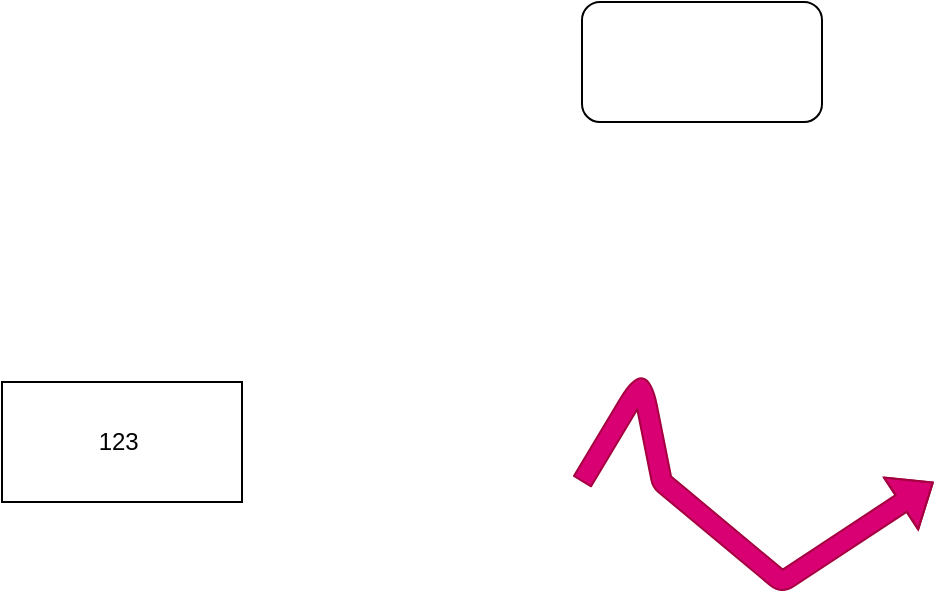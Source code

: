 <mxfile>
    <diagram id="EXSZoDl5WkqwddQI6l8m" name="第 1 页">
        <mxGraphModel dx="1277" dy="747" grid="1" gridSize="10" guides="1" tooltips="1" connect="1" arrows="1" fold="1" page="1" pageScale="1" pageWidth="827" pageHeight="1169" math="0" shadow="0">
            <root>
                <mxCell id="0"/>
                <mxCell id="1" parent="0"/>
                <mxCell id="3" value="" style="shape=flexArrow;endArrow=classic;html=1;fillColor=#d80073;strokeColor=#A50040;" edge="1" parent="1">
                    <mxGeometry width="50" height="50" relative="1" as="geometry">
                        <mxPoint x="-230" y="410" as="sourcePoint"/>
                        <mxPoint x="-54.167" y="410" as="targetPoint"/>
                        <Array as="points">
                            <mxPoint x="-200" y="360"/>
                            <mxPoint x="-190" y="410"/>
                            <mxPoint x="-130" y="460"/>
                        </Array>
                    </mxGeometry>
                </mxCell>
                <mxCell id="4" value="" style="rounded=1;whiteSpace=wrap;html=1;" vertex="1" parent="1">
                    <mxGeometry x="-230" y="170" width="120" height="60" as="geometry"/>
                </mxCell>
                <mxCell id="6" value="123&amp;nbsp;" style="rounded=0;whiteSpace=wrap;html=1;" vertex="1" parent="1">
                    <mxGeometry x="-520" y="360" width="120" height="60" as="geometry"/>
                </mxCell>
            </root>
        </mxGraphModel>
    </diagram>
</mxfile>